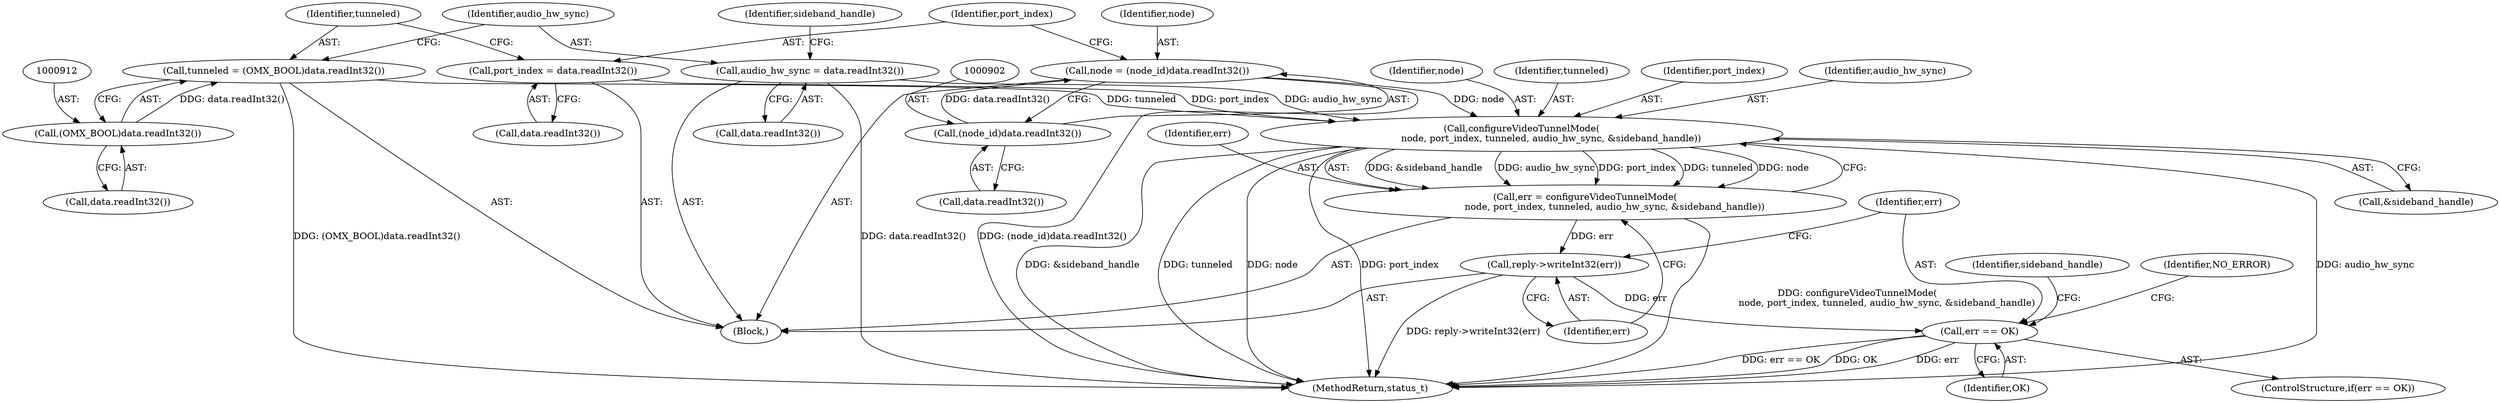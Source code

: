 digraph "0_Android_295c883fe3105b19bcd0f9e07d54c6b589fc5bff@pointer" {
"1000925" [label="(Call,configureVideoTunnelMode(\n                    node, port_index, tunneled, audio_hw_sync, &sideband_handle))"];
"1000899" [label="(Call,node = (node_id)data.readInt32())"];
"1000901" [label="(Call,(node_id)data.readInt32())"];
"1000905" [label="(Call,port_index = data.readInt32())"];
"1000909" [label="(Call,tunneled = (OMX_BOOL)data.readInt32())"];
"1000911" [label="(Call,(OMX_BOOL)data.readInt32())"];
"1000915" [label="(Call,audio_hw_sync = data.readInt32())"];
"1000923" [label="(Call,err = configureVideoTunnelMode(\n                    node, port_index, tunneled, audio_hw_sync, &sideband_handle))"];
"1000932" [label="(Call,reply->writeInt32(err))"];
"1000935" [label="(Call,err == OK)"];
"1000930" [label="(Call,&sideband_handle)"];
"1000926" [label="(Identifier,node)"];
"1000942" [label="(Identifier,NO_ERROR)"];
"1000917" [label="(Call,data.readInt32())"];
"1000923" [label="(Call,err = configureVideoTunnelMode(\n                    node, port_index, tunneled, audio_hw_sync, &sideband_handle))"];
"1000907" [label="(Call,data.readInt32())"];
"1000910" [label="(Identifier,tunneled)"];
"1000925" [label="(Call,configureVideoTunnelMode(\n                    node, port_index, tunneled, audio_hw_sync, &sideband_handle))"];
"1000924" [label="(Identifier,err)"];
"1001214" [label="(MethodReturn,status_t)"];
"1000932" [label="(Call,reply->writeInt32(err))"];
"1000937" [label="(Identifier,OK)"];
"1000920" [label="(Identifier,sideband_handle)"];
"1000928" [label="(Identifier,tunneled)"];
"1000940" [label="(Identifier,sideband_handle)"];
"1000909" [label="(Call,tunneled = (OMX_BOOL)data.readInt32())"];
"1000905" [label="(Call,port_index = data.readInt32())"];
"1000915" [label="(Call,audio_hw_sync = data.readInt32())"];
"1000903" [label="(Call,data.readInt32())"];
"1000906" [label="(Identifier,port_index)"];
"1000913" [label="(Call,data.readInt32())"];
"1000893" [label="(Block,)"];
"1000934" [label="(ControlStructure,if(err == OK))"];
"1000936" [label="(Identifier,err)"];
"1000900" [label="(Identifier,node)"];
"1000935" [label="(Call,err == OK)"];
"1000927" [label="(Identifier,port_index)"];
"1000911" [label="(Call,(OMX_BOOL)data.readInt32())"];
"1000929" [label="(Identifier,audio_hw_sync)"];
"1000933" [label="(Identifier,err)"];
"1000899" [label="(Call,node = (node_id)data.readInt32())"];
"1000901" [label="(Call,(node_id)data.readInt32())"];
"1000916" [label="(Identifier,audio_hw_sync)"];
"1000925" -> "1000923"  [label="AST: "];
"1000925" -> "1000930"  [label="CFG: "];
"1000926" -> "1000925"  [label="AST: "];
"1000927" -> "1000925"  [label="AST: "];
"1000928" -> "1000925"  [label="AST: "];
"1000929" -> "1000925"  [label="AST: "];
"1000930" -> "1000925"  [label="AST: "];
"1000923" -> "1000925"  [label="CFG: "];
"1000925" -> "1001214"  [label="DDG: node"];
"1000925" -> "1001214"  [label="DDG: port_index"];
"1000925" -> "1001214"  [label="DDG: audio_hw_sync"];
"1000925" -> "1001214"  [label="DDG: &sideband_handle"];
"1000925" -> "1001214"  [label="DDG: tunneled"];
"1000925" -> "1000923"  [label="DDG: &sideband_handle"];
"1000925" -> "1000923"  [label="DDG: audio_hw_sync"];
"1000925" -> "1000923"  [label="DDG: port_index"];
"1000925" -> "1000923"  [label="DDG: tunneled"];
"1000925" -> "1000923"  [label="DDG: node"];
"1000899" -> "1000925"  [label="DDG: node"];
"1000905" -> "1000925"  [label="DDG: port_index"];
"1000909" -> "1000925"  [label="DDG: tunneled"];
"1000915" -> "1000925"  [label="DDG: audio_hw_sync"];
"1000899" -> "1000893"  [label="AST: "];
"1000899" -> "1000901"  [label="CFG: "];
"1000900" -> "1000899"  [label="AST: "];
"1000901" -> "1000899"  [label="AST: "];
"1000906" -> "1000899"  [label="CFG: "];
"1000899" -> "1001214"  [label="DDG: (node_id)data.readInt32()"];
"1000901" -> "1000899"  [label="DDG: data.readInt32()"];
"1000901" -> "1000903"  [label="CFG: "];
"1000902" -> "1000901"  [label="AST: "];
"1000903" -> "1000901"  [label="AST: "];
"1000905" -> "1000893"  [label="AST: "];
"1000905" -> "1000907"  [label="CFG: "];
"1000906" -> "1000905"  [label="AST: "];
"1000907" -> "1000905"  [label="AST: "];
"1000910" -> "1000905"  [label="CFG: "];
"1000909" -> "1000893"  [label="AST: "];
"1000909" -> "1000911"  [label="CFG: "];
"1000910" -> "1000909"  [label="AST: "];
"1000911" -> "1000909"  [label="AST: "];
"1000916" -> "1000909"  [label="CFG: "];
"1000909" -> "1001214"  [label="DDG: (OMX_BOOL)data.readInt32()"];
"1000911" -> "1000909"  [label="DDG: data.readInt32()"];
"1000911" -> "1000913"  [label="CFG: "];
"1000912" -> "1000911"  [label="AST: "];
"1000913" -> "1000911"  [label="AST: "];
"1000915" -> "1000893"  [label="AST: "];
"1000915" -> "1000917"  [label="CFG: "];
"1000916" -> "1000915"  [label="AST: "];
"1000917" -> "1000915"  [label="AST: "];
"1000920" -> "1000915"  [label="CFG: "];
"1000915" -> "1001214"  [label="DDG: data.readInt32()"];
"1000923" -> "1000893"  [label="AST: "];
"1000924" -> "1000923"  [label="AST: "];
"1000933" -> "1000923"  [label="CFG: "];
"1000923" -> "1001214"  [label="DDG: configureVideoTunnelMode(\n                    node, port_index, tunneled, audio_hw_sync, &sideband_handle)"];
"1000923" -> "1000932"  [label="DDG: err"];
"1000932" -> "1000893"  [label="AST: "];
"1000932" -> "1000933"  [label="CFG: "];
"1000933" -> "1000932"  [label="AST: "];
"1000936" -> "1000932"  [label="CFG: "];
"1000932" -> "1001214"  [label="DDG: reply->writeInt32(err)"];
"1000932" -> "1000935"  [label="DDG: err"];
"1000935" -> "1000934"  [label="AST: "];
"1000935" -> "1000937"  [label="CFG: "];
"1000936" -> "1000935"  [label="AST: "];
"1000937" -> "1000935"  [label="AST: "];
"1000940" -> "1000935"  [label="CFG: "];
"1000942" -> "1000935"  [label="CFG: "];
"1000935" -> "1001214"  [label="DDG: err"];
"1000935" -> "1001214"  [label="DDG: err == OK"];
"1000935" -> "1001214"  [label="DDG: OK"];
}
